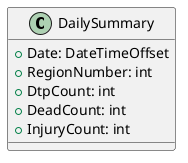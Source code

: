 @startuml statistic

' DailySummary
    class DailySummary {
        +Date: DateTimeOffset
        +RegionNumber: int
        +DtpCount: int
        +DeadCount: int
        +InjuryCount: int
    }

@enduml